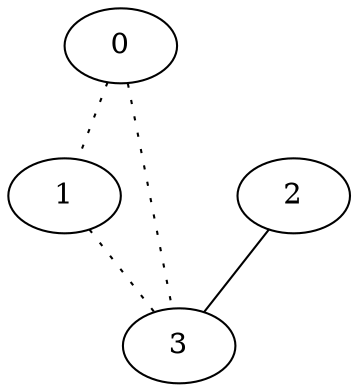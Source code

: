 graph {
a0[label=0];
a1[label=1];
a2[label=2];
a3[label=3];
a0 -- a1 [style=dotted];
a0 -- a3 [style=dotted];
a1 -- a3 [style=dotted];
a2 -- a3;
}
